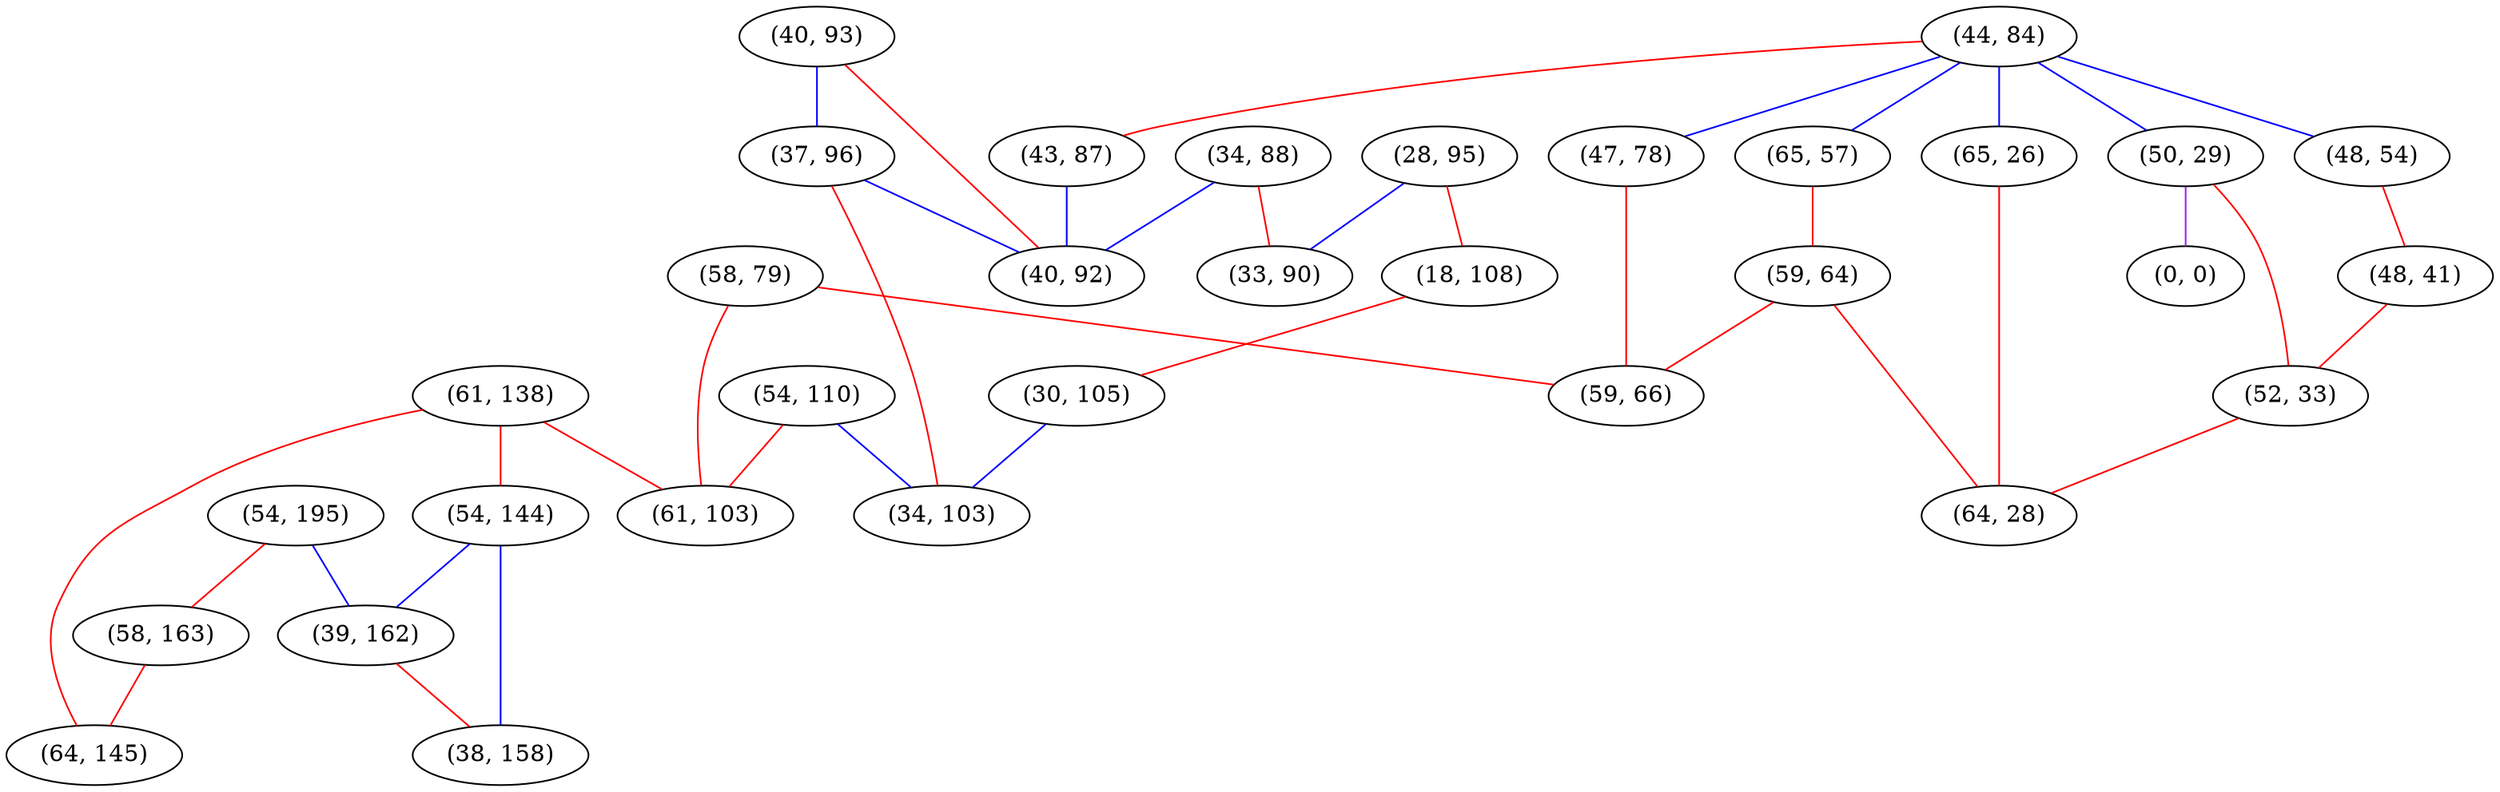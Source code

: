 graph "" {
"(58, 79)";
"(28, 95)";
"(44, 84)";
"(61, 138)";
"(50, 29)";
"(0, 0)";
"(40, 93)";
"(54, 110)";
"(65, 57)";
"(54, 195)";
"(48, 54)";
"(48, 41)";
"(37, 96)";
"(34, 88)";
"(47, 78)";
"(59, 64)";
"(61, 103)";
"(18, 108)";
"(65, 26)";
"(30, 105)";
"(52, 33)";
"(54, 144)";
"(39, 162)";
"(64, 28)";
"(34, 103)";
"(33, 90)";
"(58, 163)";
"(38, 158)";
"(64, 145)";
"(43, 87)";
"(40, 92)";
"(59, 66)";
"(58, 79)" -- "(59, 66)"  [color=red, key=0, weight=1];
"(58, 79)" -- "(61, 103)"  [color=red, key=0, weight=1];
"(28, 95)" -- "(33, 90)"  [color=blue, key=0, weight=3];
"(28, 95)" -- "(18, 108)"  [color=red, key=0, weight=1];
"(44, 84)" -- "(65, 57)"  [color=blue, key=0, weight=3];
"(44, 84)" -- "(48, 54)"  [color=blue, key=0, weight=3];
"(44, 84)" -- "(65, 26)"  [color=blue, key=0, weight=3];
"(44, 84)" -- "(43, 87)"  [color=red, key=0, weight=1];
"(44, 84)" -- "(50, 29)"  [color=blue, key=0, weight=3];
"(44, 84)" -- "(47, 78)"  [color=blue, key=0, weight=3];
"(61, 138)" -- "(64, 145)"  [color=red, key=0, weight=1];
"(61, 138)" -- "(61, 103)"  [color=red, key=0, weight=1];
"(61, 138)" -- "(54, 144)"  [color=red, key=0, weight=1];
"(50, 29)" -- "(0, 0)"  [color=purple, key=0, weight=4];
"(50, 29)" -- "(52, 33)"  [color=red, key=0, weight=1];
"(40, 93)" -- "(37, 96)"  [color=blue, key=0, weight=3];
"(40, 93)" -- "(40, 92)"  [color=red, key=0, weight=1];
"(54, 110)" -- "(34, 103)"  [color=blue, key=0, weight=3];
"(54, 110)" -- "(61, 103)"  [color=red, key=0, weight=1];
"(65, 57)" -- "(59, 64)"  [color=red, key=0, weight=1];
"(54, 195)" -- "(58, 163)"  [color=red, key=0, weight=1];
"(54, 195)" -- "(39, 162)"  [color=blue, key=0, weight=3];
"(48, 54)" -- "(48, 41)"  [color=red, key=0, weight=1];
"(48, 41)" -- "(52, 33)"  [color=red, key=0, weight=1];
"(37, 96)" -- "(34, 103)"  [color=red, key=0, weight=1];
"(37, 96)" -- "(40, 92)"  [color=blue, key=0, weight=3];
"(34, 88)" -- "(33, 90)"  [color=red, key=0, weight=1];
"(34, 88)" -- "(40, 92)"  [color=blue, key=0, weight=3];
"(47, 78)" -- "(59, 66)"  [color=red, key=0, weight=1];
"(59, 64)" -- "(59, 66)"  [color=red, key=0, weight=1];
"(59, 64)" -- "(64, 28)"  [color=red, key=0, weight=1];
"(18, 108)" -- "(30, 105)"  [color=red, key=0, weight=1];
"(65, 26)" -- "(64, 28)"  [color=red, key=0, weight=1];
"(30, 105)" -- "(34, 103)"  [color=blue, key=0, weight=3];
"(52, 33)" -- "(64, 28)"  [color=red, key=0, weight=1];
"(54, 144)" -- "(39, 162)"  [color=blue, key=0, weight=3];
"(54, 144)" -- "(38, 158)"  [color=blue, key=0, weight=3];
"(39, 162)" -- "(38, 158)"  [color=red, key=0, weight=1];
"(58, 163)" -- "(64, 145)"  [color=red, key=0, weight=1];
"(43, 87)" -- "(40, 92)"  [color=blue, key=0, weight=3];
}
